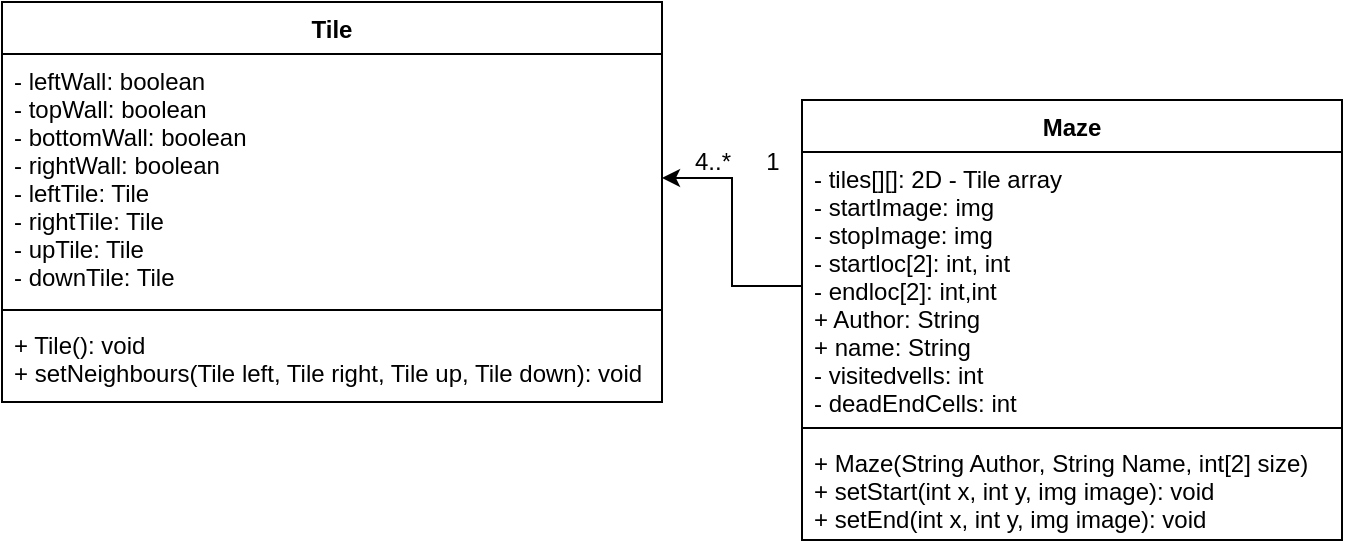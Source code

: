 <mxfile version="17.4.3" type="device"><diagram id="ORFXame5_r-CuNHeSZ-_" name="Page-1"><mxGraphModel dx="1422" dy="754" grid="1" gridSize="10" guides="1" tooltips="1" connect="1" arrows="1" fold="1" page="1" pageScale="1" pageWidth="850" pageHeight="1100" math="0" shadow="0"><root><mxCell id="0"/><mxCell id="1" parent="0"/><mxCell id="_eVhazGhwJEUT-a-4wkd-1" value="Tile" style="swimlane;fontStyle=1;align=center;verticalAlign=top;childLayout=stackLayout;horizontal=1;startSize=26;horizontalStack=0;resizeParent=1;resizeParentMax=0;resizeLast=0;collapsible=1;marginBottom=0;" vertex="1" parent="1"><mxGeometry x="40" y="50" width="330" height="200" as="geometry"/></mxCell><mxCell id="_eVhazGhwJEUT-a-4wkd-2" value="- leftWall: boolean&#10;- topWall: boolean&#10;- bottomWall: boolean&#10;- rightWall: boolean&#10;- leftTile: Tile&#10;- rightTile: Tile&#10;- upTile: Tile&#10;- downTile: Tile" style="text;strokeColor=none;fillColor=none;align=left;verticalAlign=top;spacingLeft=4;spacingRight=4;overflow=hidden;rotatable=0;points=[[0,0.5],[1,0.5]];portConstraint=eastwest;" vertex="1" parent="_eVhazGhwJEUT-a-4wkd-1"><mxGeometry y="26" width="330" height="124" as="geometry"/></mxCell><mxCell id="_eVhazGhwJEUT-a-4wkd-3" value="" style="line;strokeWidth=1;fillColor=none;align=left;verticalAlign=middle;spacingTop=-1;spacingLeft=3;spacingRight=3;rotatable=0;labelPosition=right;points=[];portConstraint=eastwest;" vertex="1" parent="_eVhazGhwJEUT-a-4wkd-1"><mxGeometry y="150" width="330" height="8" as="geometry"/></mxCell><mxCell id="_eVhazGhwJEUT-a-4wkd-4" value="+ Tile(): void&#10;+ setNeighbours(Tile left, Tile right, Tile up, Tile down): void&#10;" style="text;strokeColor=none;fillColor=none;align=left;verticalAlign=top;spacingLeft=4;spacingRight=4;overflow=hidden;rotatable=0;points=[[0,0.5],[1,0.5]];portConstraint=eastwest;" vertex="1" parent="_eVhazGhwJEUT-a-4wkd-1"><mxGeometry y="158" width="330" height="42" as="geometry"/></mxCell><mxCell id="_eVhazGhwJEUT-a-4wkd-5" value="Maze" style="swimlane;fontStyle=1;align=center;verticalAlign=top;childLayout=stackLayout;horizontal=1;startSize=26;horizontalStack=0;resizeParent=1;resizeParentMax=0;resizeLast=0;collapsible=1;marginBottom=0;" vertex="1" parent="1"><mxGeometry x="440" y="99" width="270" height="220" as="geometry"/></mxCell><mxCell id="_eVhazGhwJEUT-a-4wkd-6" value="- tiles[][]: 2D - Tile array&#10;- startImage: img&#10;- stopImage: img&#10;- startloc[2]: int, int &#10;- endloc[2]: int,int&#10;+ Author: String&#10;+ name: String&#10;- visitedvells: int&#10;- deadEndCells: int" style="text;strokeColor=none;fillColor=none;align=left;verticalAlign=top;spacingLeft=4;spacingRight=4;overflow=hidden;rotatable=0;points=[[0,0.5],[1,0.5]];portConstraint=eastwest;" vertex="1" parent="_eVhazGhwJEUT-a-4wkd-5"><mxGeometry y="26" width="270" height="134" as="geometry"/></mxCell><mxCell id="_eVhazGhwJEUT-a-4wkd-7" value="" style="line;strokeWidth=1;fillColor=none;align=left;verticalAlign=middle;spacingTop=-1;spacingLeft=3;spacingRight=3;rotatable=0;labelPosition=right;points=[];portConstraint=eastwest;" vertex="1" parent="_eVhazGhwJEUT-a-4wkd-5"><mxGeometry y="160" width="270" height="8" as="geometry"/></mxCell><mxCell id="_eVhazGhwJEUT-a-4wkd-8" value="+ Maze(String Author, String Name, int[2] size)&#10;+ setStart(int x, int y, img image): void&#10;+ setEnd(int x, int y, img image): void" style="text;strokeColor=none;fillColor=none;align=left;verticalAlign=top;spacingLeft=4;spacingRight=4;overflow=hidden;rotatable=0;points=[[0,0.5],[1,0.5]];portConstraint=eastwest;" vertex="1" parent="_eVhazGhwJEUT-a-4wkd-5"><mxGeometry y="168" width="270" height="52" as="geometry"/></mxCell><mxCell id="_eVhazGhwJEUT-a-4wkd-9" style="edgeStyle=orthogonalEdgeStyle;rounded=0;orthogonalLoop=1;jettySize=auto;html=1;exitX=0;exitY=0.5;exitDx=0;exitDy=0;entryX=1;entryY=0.5;entryDx=0;entryDy=0;" edge="1" parent="1" source="_eVhazGhwJEUT-a-4wkd-6" target="_eVhazGhwJEUT-a-4wkd-2"><mxGeometry relative="1" as="geometry"/></mxCell><mxCell id="_eVhazGhwJEUT-a-4wkd-10" value="1" style="text;html=1;align=center;verticalAlign=middle;resizable=0;points=[];autosize=1;strokeColor=none;fillColor=none;" vertex="1" parent="1"><mxGeometry x="415" y="120" width="20" height="20" as="geometry"/></mxCell><mxCell id="_eVhazGhwJEUT-a-4wkd-11" value="4..*" style="text;html=1;align=center;verticalAlign=middle;resizable=0;points=[];autosize=1;strokeColor=none;fillColor=none;" vertex="1" parent="1"><mxGeometry x="380" y="120" width="30" height="20" as="geometry"/></mxCell></root></mxGraphModel></diagram></mxfile>